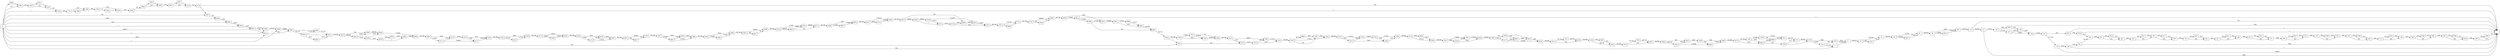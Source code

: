 digraph {
	graph [rankdir=LR]
	node [shape=rectangle]
	2 -> 4 [label=273903]
	4 -> 10 [label=283150]
	10 -> 31 [label=282326]
	10 -> 5787 [label=824]
	31 -> 40 [label=283150]
	40 -> 61 [label=12744]
	40 -> 5807 [label=270406]
	61 -> 85 [label=283150]
	85 -> 106 [label=5086]
	85 -> 5827 [label=278064]
	106 -> 110 [label=283150]
	110 -> 111 [label=282385]
	110 -> 1 [label=765]
	111 -> 1 [label=2663]
	111 -> 124 [label=279722]
	124 -> 127 [label=271240]
	124 -> 5845 [label=8482]
	127 -> 145 [label=2423]
	127 -> 148 [label=268817]
	145 -> 148 [label=3248]
	148 -> 151 [label=272065]
	151 -> 176 [label=271240]
	151 -> 5857 [label=825]
	176 -> 1 [label=268817]
	176 -> 180 [label=2423]
	180 -> 1 [label=1]
	180 -> 182 [label=2422]
	182 -> 1 [label=1840]
	182 -> 184 [label=582]
	184 -> 223 [label=1405]
	223 -> 244 [label=582]
	223 -> 9125 [label=823]
	244 -> 292 [label=1405]
	292 -> 325 [label=582]
	292 -> 9157 [label=823]
	325 -> 346 [label=582]
	325 -> 9177 [label=823]
	346 -> 370 [label=1405]
	370 -> 391 [label=582]
	370 -> 9197 [label=823]
	391 -> 427 [label=1405]
	427 -> 448 [label=582]
	427 -> 9217 [label=823]
	448 -> 451 [label=1405]
	451 -> 472 [label=582]
	451 -> 9237 [label=823]
	472 -> 508 [label=1405]
	508 -> 529 [label=582]
	508 -> 9257 [label=823]
	529 -> 559 [label=1405]
	559 -> 583 [label=582]
	559 -> 9280 [label=823]
	583 -> 634 [label=1405]
	634 -> 655 [label=582]
	634 -> 9300 [label=823]
	655 -> 775 [label=1405]
	775 -> 796 [label=582]
	775 -> 9320 [label=823]
	796 -> 844 [label=1405]
	844 -> 865 [label=582]
	844 -> 9340 [label=823]
	865 -> 982 [label=1405]
	982 -> 1003 [label=582]
	982 -> 9360 [label=823]
	1003 -> 1267 [label=1405]
	1267 -> 1 [label=823]
	1267 -> 1982 [label=582]
	1982 -> 1 [label=582]
	1983 -> 2565 [label=325]
	2565 -> 2597 [label=324]
	2565 -> 8511 [label=1]
	2597 -> 2763 [label=325]
	2763 -> 2775 [label=326]
	2775 -> 2796 [label=325]
	2775 -> 5896 [label=1]
	2796 -> 2799 [label=326]
	2799 -> 2820 [label=324]
	2799 -> 5916 [label=2]
	2820 -> 2838 [label=326]
	2838 -> 1 [label=1]
	2838 -> 2866 [label=325]
	2866 -> 2906 [label=324]
	2866 -> 5955 [label=1]
	2906 -> 3081 [label=325]
	3081 -> 3114 [label=324]
	3081 -> 5987 [label=1]
	3114 -> 3116 [label=325]
	3116 -> 1 [label=324]
	3116 -> 6567 [label=1]
	3964 -> 3966 [label=279140]
	3966 -> 3981 [label=280980]
	3981 -> 4002 [label=1]
	3981 -> 6645 [label=281745]
	4002 -> 4011 [label=277242]
	4011 -> 4014 [label=281746]
	4014 -> 4026 [label=280980]
	4014 -> 8560 [label=766]
	4026 -> 4046 [label=12163]
	4026 -> 8560 [label=268817]
	4046 -> 6666 [label=4504]
	4046 -> 4059 [label=7659]
	4059 -> 4080 [label=1]
	4059 -> 8926 [label=7658]
	4080 -> 4089 [label=7659]
	4089 -> 4092 [label=281746]
	4092 -> 4113 [label=7659]
	4092 -> 6711 [label=274087]
	4113 -> 4115 [label=12929]
	4115 -> 4117 [label=7659]
	4115 -> 4136 [label=5270]
	4117 -> 4136 [label=276476]
	4136 -> 4148 [label=281746]
	4148 -> 4169 [label=8425]
	4148 -> 6767 [label=273321]
	4169 -> 4174 [label=281746]
	4174 -> 4195 [label=12929]
	4174 -> 9428 [label=268817]
	4195 -> 4229 [label=281746]
	4229 -> 4256 [label=7659]
	4229 -> 6773 [label=274087]
	4256 -> 4262 [label=8424]
	4262 -> 4292 [label=281746]
	4292 -> 4316 [label=280981]
	4292 -> 8617 [label=765]
	4316 -> 4337 [label=281746]
	4337 -> 4358 [label=7659]
	4337 -> 6805 [label=274087]
	4358 -> 4364 [label=8424]
	4364 -> 4385 [label=281746]
	4385 -> 4406 [label=7659]
	4385 -> 6845 [label=274087]
	4406 -> 4442 [label=281746]
	4442 -> 4469 [label=280981]
	4442 -> 8657 [label=765]
	4469 -> 4532 [label=281746]
	4532 -> 4553 [label=12164]
	4532 -> 8669 [label=269582]
	4553 -> 4571 [label=280981]
	4571 -> 4598 [label=281746]
	4598 -> 4619 [label=7659]
	4598 -> 6865 [label=274087]
	4619 -> 4637 [label=281746]
	4637 -> 4658 [label=278318]
	4637 -> 8715 [label=3428]
	4658 -> 4670 [label=281746]
	4670 -> 4690 [label=280981]
	4670 -> 6869 [label=765]
	4690 -> 4706 [label=280980]
	4690 -> 4711 [label=1]
	4706 -> 4711 [label=10322]
	4706 -> 6874 [label=270658]
	4711 -> 4718 [label=10323]
	4718 -> 4742 [label=7659]
	4718 -> 6869 [label=2664]
	4742 -> 4751 [label=281746]
	4751 -> 4772 [label=281745]
	4751 -> 6908 [label=1]
	4772 -> 4787 [label=281746]
	4787 -> 4808 [label=280981]
	4787 -> 8786 [label=765]
	4808 -> 4934 [label=281746]
	4934 -> 4955 [label=7659]
	4934 -> 6915 [label=274087]
	4955 -> 4961 [label=280980]
	4961 -> 4982 [label=7659]
	4961 -> 6988 [label=273321]
	4982 -> 4991 [label=280980]
	4991 -> 5033 [label=281745]
	5033 -> 5051 [label=1]
	5033 -> 7019 [label=281744]
	5051 -> 5105 [label=824]
	5105 -> 5114 [label=13751]
	5114 -> 5135 [label=9247]
	5114 -> 7062 [label=4504]
	5135 -> 5162 [label=282568]
	5162 -> 5183 [label=824]
	5162 -> 5189 [label=273321]
	5162 -> 8864 [label=8423]
	5183 -> 5189 [label=9247]
	5189 -> 5207 [label=282568]
	5207 -> 5225 [label=9247]
	5207 -> 5228 [label=273321]
	5225 -> 5228 [label=1589]
	5225 -> 5246 [label=7658]
	5228 -> 5243 [label=274910]
	5243 -> 5246 [label=1589]
	5243 -> 5264 [label=273321]
	5246 -> 5264 [label=9247]
	5264 -> 5273 [label=282568]
	5273 -> 5294 [label=274145]
	5273 -> 8884 [label=8423]
	5294 -> 5321 [label=282568]
	5321 -> 5339 [label=8482]
	5321 -> 5342 [label=274086]
	5339 -> 5342 [label=824]
	5339 -> 5360 [label=7658]
	5342 -> 5360 [label=274910]
	5360 -> 5399 [label=282568]
	5399 -> 5414 [label=824]
	5399 -> 7177 [label=281744]
	5414 -> 5435 [label=1]
	5414 -> 8987 [label=823]
	5435 -> 5438 [label=8482]
	5438 -> 5471 [label=282568]
	5471 -> 5492 [label=824]
	5471 -> 7223 [label=281744]
	5492 -> 5534 [label=282568]
	5534 -> 5555 [label=281745]
	5534 -> 9065 [label=823]
	5555 -> 5573 [label=282568]
	5573 -> 5594 [label=824]
	5573 -> 7243 [label=281744]
	5594 -> 5603 [label=282568]
	5603 -> 5621 [label=281745]
	5603 -> 5624 [label=823]
	5621 -> 5624 [label=7659]
	5621 -> 5642 [label=274086]
	5624 -> 5639 [label=8482]
	5639 -> 5642 [label=824]
	5639 -> 5660 [label=7658]
	5642 -> 5660 [label=274910]
	5660 -> 5672 [label=282568]
	5672 -> 5693 [label=824]
	5672 -> 7281 [label=281744]
	5693 -> 5708 [label=824]
	5693 -> 8896 [label=7658]
	5708 -> 5729 [label=1]
	5708 -> 7317 [label=823]
	5729 -> 5750 [label=8482]
	5729 -> 7337 [label=274086]
	5750 -> 4 [label=9247]
	5787 -> 31 [label=824]
	5807 -> 61 [label=270406]
	5827 -> 106 [label=278064]
	5845 -> 1 [label=7657]
	5845 -> 145 [label=825]
	5857 -> 1 [label=1]
	5857 -> 5876 [label=824]
	5876 -> 1 [label=1]
	5876 -> 184 [label=823]
	5896 -> 2796 [label=1]
	5916 -> 2820 [label=2]
	5955 -> 2906 [label=1]
	5987 -> 3114 [label=1]
	6567 -> 6568 [label=766]
	6568 -> 6599 [label=3429]
	6599 -> 6618 [label=11086]
	6618 -> 6633 [label=11087]
	6633 -> 3964 [label=279139]
	6633 -> 8512 [label=765]
	6645 -> 4011 [label=1]
	6645 -> 6935 [label=4503]
	6645 -> 4002 [label=277241]
	6666 -> 4089 [label=274087]
	6711 -> 4113 [label=5270]
	6711 -> 4117 [label=268817]
	6767 -> 4169 [label=273321]
	6773 -> 4262 [label=273322]
	6773 -> 4256 [label=765]
	6805 -> 4364 [label=273322]
	6805 -> 4358 [label=765]
	6845 -> 4406 [label=274087]
	6865 -> 4619 [label=274087]
	6869 -> 6874 [label=3429]
	6874 -> 4742 [label=274087]
	6908 -> 4772 [label=1]
	6915 -> 1 [label=1]
	6915 -> 6966 [label=274086]
	6935 -> 4011 [label=4503]
	6966 -> 4955 [label=273321]
	6966 -> 4991 [label=765]
	6988 -> 4982 [label=273321]
	7019 -> 7027 [label=279081]
	7019 -> 7040 [label=2663]
	7027 -> 7040 [label=278316]
	7027 -> 7048 [label=765]
	7040 -> 7048 [label=280979]
	7048 -> 7051 [label=281744]
	7051 -> 5105 [label=12927]
	7051 -> 7062 [label=268817]
	7062 -> 5135 [label=273321]
	7177 -> 5438 [label=274086]
	7177 -> 8987 [label=7658]
	7223 -> 5492 [label=281744]
	7243 -> 5594 [label=281744]
	7281 -> 7290 [label=274086]
	7281 -> 5693 [label=7658]
	7290 -> 7311 [label=273321]
	7290 -> 8896 [label=765]
	7311 -> 7317 [label=281744]
	7317 -> 5729 [label=282567]
	7337 -> 2 [label=273321]
	7337 -> 5750 [label=765]
	8480 -> 1983 [label=1]
	8511 -> 2597 [label=1]
	8512 -> 3981 [label=766]
	8560 -> 6666 [label=269583]
	8617 -> 4316 [label=765]
	8657 -> 4469 [label=765]
	8669 -> 4571 [label=765]
	8669 -> 4553 [label=268817]
	8715 -> 4658 [label=3428]
	8786 -> 4808 [label=765]
	8864 -> 5183 [label=8423]
	8884 -> 5294 [label=8423]
	8896 -> 7311 [label=8423]
	8926 -> 4080 [label=7658]
	8987 -> 5435 [label=8481]
	9065 -> 5555 [label=823]
	9125 -> 244 [label=823]
	9157 -> 325 [label=823]
	9177 -> 346 [label=823]
	9197 -> 391 [label=823]
	9217 -> 448 [label=823]
	9237 -> 472 [label=823]
	9257 -> 529 [label=823]
	9280 -> 583 [label=823]
	9300 -> 655 [label=823]
	9320 -> 796 [label=823]
	9340 -> 865 [label=823]
	9360 -> 1003 [label=823]
	9428 -> 4195 [label=268817]
	0 -> 2 [label=582]
	0 -> 1983 [label=324]
	0 -> 3964 [label=1]
	0 -> 2763 [label=1]
	0 -> 3966 [label=1840]
	0 -> 8512 [label=1]
	0 -> 6567 [label=765]
	0 -> 6599 [label=7657]
	0 -> 5051 [label=823]
	0 -> 6618 [label=1]
	0 -> 6633 [label=268817]
	0 -> 6568 [label=2663]
	0 -> 8480 [label=1]
}
